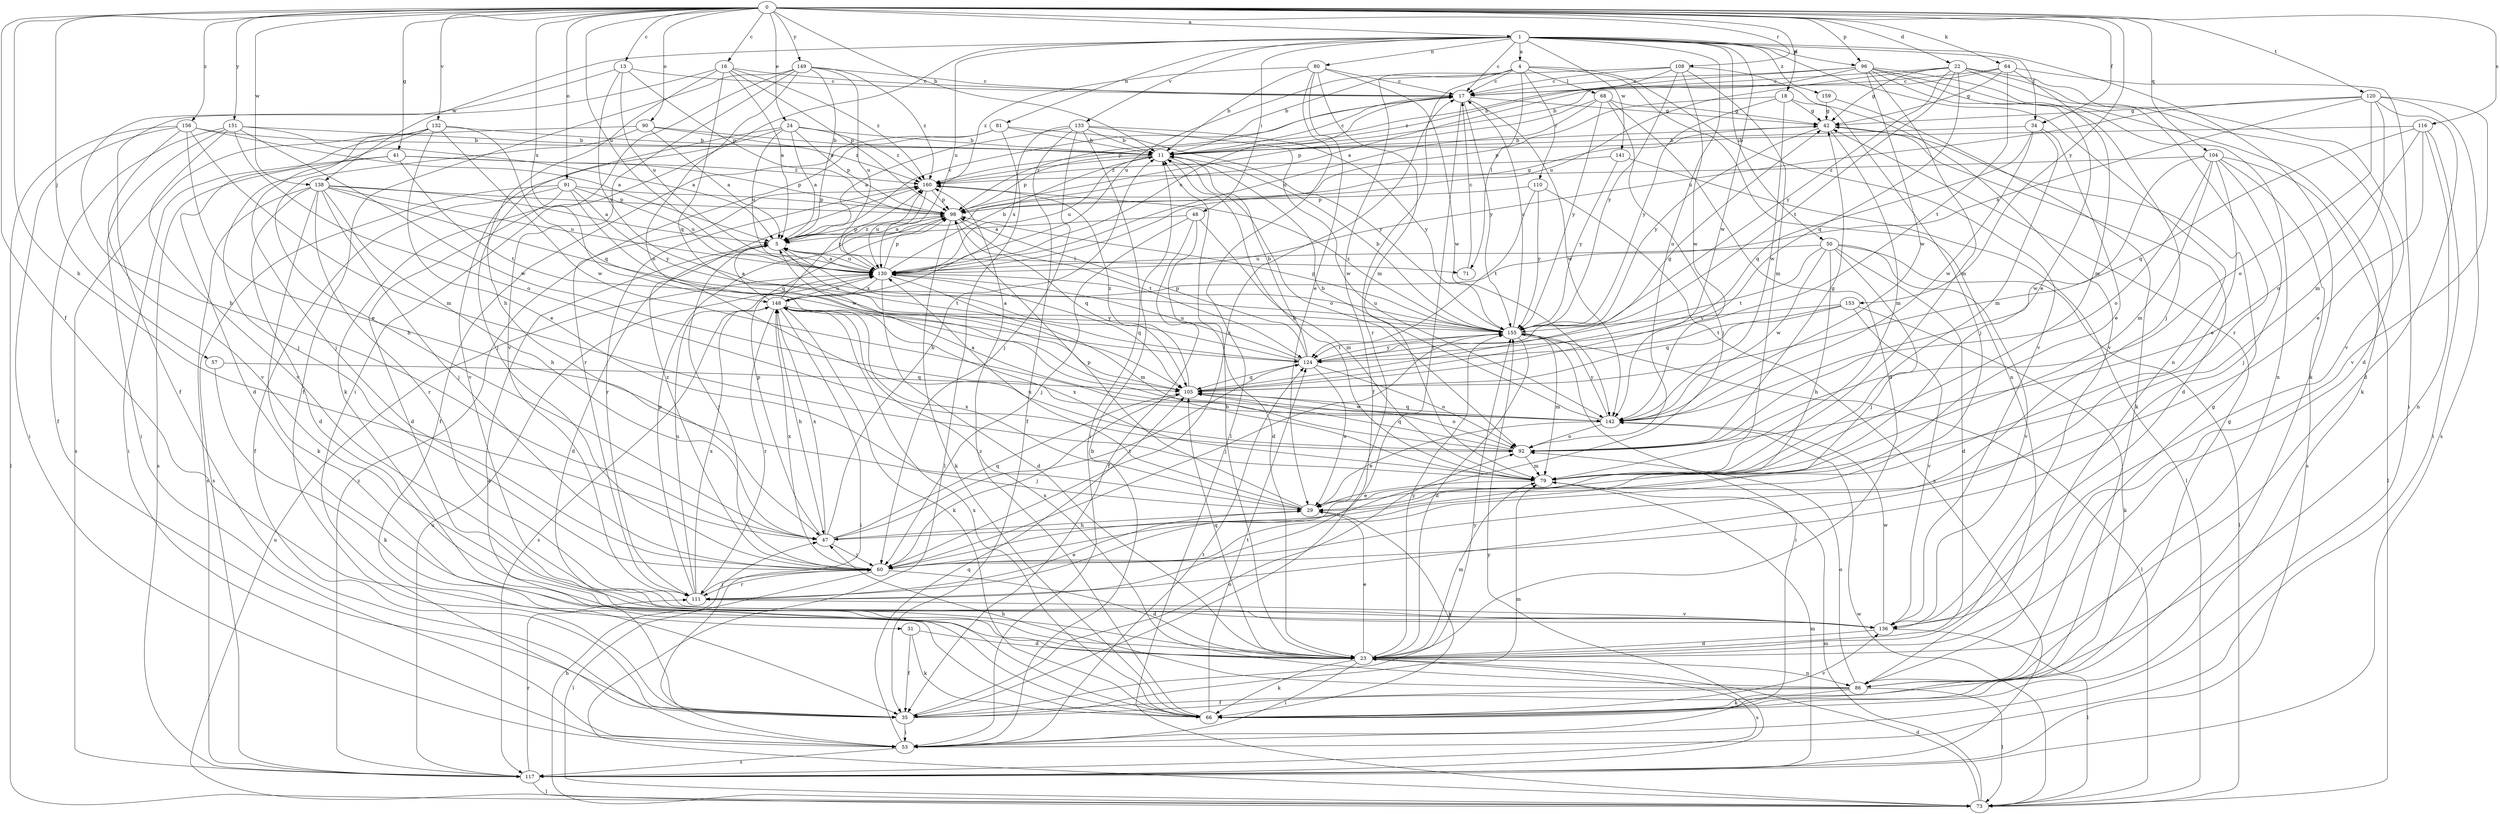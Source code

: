 strict digraph  {
0;
1;
4;
5;
11;
13;
16;
17;
18;
22;
23;
24;
29;
31;
34;
35;
41;
42;
47;
48;
50;
53;
57;
60;
64;
66;
68;
71;
73;
79;
80;
81;
86;
90;
91;
92;
96;
98;
104;
105;
108;
110;
111;
116;
117;
120;
124;
130;
132;
133;
136;
138;
141;
142;
148;
149;
151;
153;
155;
156;
159;
160;
0 -> 1  [label=a];
0 -> 11  [label=b];
0 -> 13  [label=c];
0 -> 16  [label=c];
0 -> 18  [label=d];
0 -> 22  [label=d];
0 -> 24  [label=e];
0 -> 31  [label=f];
0 -> 34  [label=f];
0 -> 41  [label=g];
0 -> 47  [label=h];
0 -> 57  [label=j];
0 -> 64  [label=k];
0 -> 90  [label=o];
0 -> 91  [label=o];
0 -> 96  [label=p];
0 -> 104  [label=q];
0 -> 108  [label=r];
0 -> 116  [label=s];
0 -> 120  [label=t];
0 -> 130  [label=u];
0 -> 132  [label=v];
0 -> 138  [label=w];
0 -> 148  [label=x];
0 -> 149  [label=y];
0 -> 151  [label=y];
0 -> 153  [label=y];
0 -> 156  [label=z];
1 -> 4  [label=a];
1 -> 17  [label=c];
1 -> 34  [label=f];
1 -> 48  [label=i];
1 -> 50  [label=i];
1 -> 53  [label=i];
1 -> 66  [label=k];
1 -> 80  [label=n];
1 -> 81  [label=n];
1 -> 86  [label=n];
1 -> 92  [label=o];
1 -> 96  [label=p];
1 -> 130  [label=u];
1 -> 133  [label=v];
1 -> 138  [label=w];
1 -> 141  [label=w];
1 -> 142  [label=w];
1 -> 159  [label=z];
4 -> 17  [label=c];
4 -> 35  [label=f];
4 -> 68  [label=l];
4 -> 71  [label=l];
4 -> 86  [label=n];
4 -> 110  [label=r];
4 -> 111  [label=r];
4 -> 130  [label=u];
4 -> 136  [label=v];
5 -> 17  [label=c];
5 -> 23  [label=d];
5 -> 60  [label=j];
5 -> 71  [label=l];
5 -> 98  [label=p];
5 -> 124  [label=t];
5 -> 130  [label=u];
11 -> 17  [label=c];
11 -> 92  [label=o];
11 -> 98  [label=p];
11 -> 130  [label=u];
11 -> 160  [label=z];
13 -> 17  [label=c];
13 -> 47  [label=h];
13 -> 98  [label=p];
13 -> 130  [label=u];
13 -> 155  [label=y];
16 -> 5  [label=a];
16 -> 17  [label=c];
16 -> 35  [label=f];
16 -> 47  [label=h];
16 -> 98  [label=p];
16 -> 105  [label=q];
16 -> 160  [label=z];
17 -> 42  [label=g];
17 -> 98  [label=p];
17 -> 111  [label=r];
17 -> 130  [label=u];
17 -> 142  [label=w];
17 -> 155  [label=y];
18 -> 42  [label=g];
18 -> 60  [label=j];
18 -> 98  [label=p];
18 -> 142  [label=w];
18 -> 155  [label=y];
22 -> 17  [label=c];
22 -> 23  [label=d];
22 -> 42  [label=g];
22 -> 105  [label=q];
22 -> 111  [label=r];
22 -> 124  [label=t];
22 -> 130  [label=u];
22 -> 136  [label=v];
22 -> 155  [label=y];
23 -> 11  [label=b];
23 -> 29  [label=e];
23 -> 53  [label=i];
23 -> 66  [label=k];
23 -> 79  [label=m];
23 -> 86  [label=n];
23 -> 105  [label=q];
23 -> 117  [label=s];
23 -> 155  [label=y];
24 -> 5  [label=a];
24 -> 11  [label=b];
24 -> 60  [label=j];
24 -> 98  [label=p];
24 -> 130  [label=u];
24 -> 136  [label=v];
24 -> 160  [label=z];
29 -> 47  [label=h];
29 -> 66  [label=k];
29 -> 98  [label=p];
29 -> 130  [label=u];
29 -> 148  [label=x];
31 -> 23  [label=d];
31 -> 35  [label=f];
31 -> 66  [label=k];
34 -> 11  [label=b];
34 -> 29  [label=e];
34 -> 79  [label=m];
34 -> 105  [label=q];
34 -> 142  [label=w];
35 -> 5  [label=a];
35 -> 42  [label=g];
35 -> 53  [label=i];
35 -> 79  [label=m];
35 -> 92  [label=o];
35 -> 155  [label=y];
41 -> 53  [label=i];
41 -> 98  [label=p];
41 -> 117  [label=s];
41 -> 124  [label=t];
41 -> 160  [label=z];
42 -> 11  [label=b];
42 -> 23  [label=d];
42 -> 79  [label=m];
42 -> 155  [label=y];
47 -> 11  [label=b];
47 -> 60  [label=j];
47 -> 98  [label=p];
47 -> 105  [label=q];
47 -> 124  [label=t];
47 -> 148  [label=x];
48 -> 5  [label=a];
48 -> 23  [label=d];
48 -> 35  [label=f];
48 -> 60  [label=j];
48 -> 79  [label=m];
50 -> 23  [label=d];
50 -> 47  [label=h];
50 -> 60  [label=j];
50 -> 73  [label=l];
50 -> 124  [label=t];
50 -> 130  [label=u];
50 -> 136  [label=v];
50 -> 142  [label=w];
53 -> 11  [label=b];
53 -> 105  [label=q];
53 -> 117  [label=s];
53 -> 124  [label=t];
57 -> 66  [label=k];
57 -> 105  [label=q];
60 -> 17  [label=c];
60 -> 23  [label=d];
60 -> 73  [label=l];
60 -> 111  [label=r];
60 -> 148  [label=x];
60 -> 160  [label=z];
64 -> 11  [label=b];
64 -> 17  [label=c];
64 -> 42  [label=g];
64 -> 53  [label=i];
64 -> 79  [label=m];
64 -> 124  [label=t];
66 -> 124  [label=t];
66 -> 136  [label=v];
66 -> 148  [label=x];
66 -> 160  [label=z];
68 -> 23  [label=d];
68 -> 42  [label=g];
68 -> 60  [label=j];
68 -> 98  [label=p];
68 -> 130  [label=u];
68 -> 155  [label=y];
71 -> 17  [label=c];
73 -> 23  [label=d];
73 -> 47  [label=h];
73 -> 79  [label=m];
73 -> 130  [label=u];
73 -> 142  [label=w];
79 -> 11  [label=b];
79 -> 29  [label=e];
79 -> 148  [label=x];
80 -> 11  [label=b];
80 -> 17  [label=c];
80 -> 29  [label=e];
80 -> 73  [label=l];
80 -> 79  [label=m];
80 -> 142  [label=w];
80 -> 160  [label=z];
81 -> 11  [label=b];
81 -> 35  [label=f];
81 -> 73  [label=l];
81 -> 111  [label=r];
81 -> 155  [label=y];
86 -> 35  [label=f];
86 -> 42  [label=g];
86 -> 47  [label=h];
86 -> 66  [label=k];
86 -> 73  [label=l];
86 -> 92  [label=o];
86 -> 148  [label=x];
90 -> 5  [label=a];
90 -> 11  [label=b];
90 -> 47  [label=h];
90 -> 60  [label=j];
90 -> 160  [label=z];
91 -> 23  [label=d];
91 -> 35  [label=f];
91 -> 98  [label=p];
91 -> 117  [label=s];
91 -> 130  [label=u];
91 -> 142  [label=w];
91 -> 155  [label=y];
92 -> 5  [label=a];
92 -> 42  [label=g];
92 -> 79  [label=m];
92 -> 105  [label=q];
96 -> 11  [label=b];
96 -> 17  [label=c];
96 -> 29  [label=e];
96 -> 60  [label=j];
96 -> 66  [label=k];
96 -> 79  [label=m];
96 -> 86  [label=n];
96 -> 142  [label=w];
96 -> 160  [label=z];
98 -> 5  [label=a];
98 -> 42  [label=g];
98 -> 66  [label=k];
98 -> 105  [label=q];
98 -> 124  [label=t];
104 -> 29  [label=e];
104 -> 60  [label=j];
104 -> 73  [label=l];
104 -> 79  [label=m];
104 -> 92  [label=o];
104 -> 117  [label=s];
104 -> 142  [label=w];
104 -> 160  [label=z];
105 -> 42  [label=g];
105 -> 60  [label=j];
105 -> 92  [label=o];
105 -> 142  [label=w];
105 -> 160  [label=z];
108 -> 5  [label=a];
108 -> 11  [label=b];
108 -> 17  [label=c];
108 -> 79  [label=m];
108 -> 136  [label=v];
108 -> 142  [label=w];
108 -> 155  [label=y];
110 -> 98  [label=p];
110 -> 117  [label=s];
110 -> 124  [label=t];
110 -> 155  [label=y];
111 -> 29  [label=e];
111 -> 60  [label=j];
111 -> 98  [label=p];
111 -> 130  [label=u];
111 -> 136  [label=v];
111 -> 148  [label=x];
116 -> 11  [label=b];
116 -> 29  [label=e];
116 -> 53  [label=i];
116 -> 86  [label=n];
116 -> 92  [label=o];
116 -> 105  [label=q];
117 -> 73  [label=l];
117 -> 79  [label=m];
117 -> 111  [label=r];
117 -> 130  [label=u];
117 -> 155  [label=y];
117 -> 160  [label=z];
120 -> 23  [label=d];
120 -> 42  [label=g];
120 -> 79  [label=m];
120 -> 92  [label=o];
120 -> 117  [label=s];
120 -> 130  [label=u];
120 -> 136  [label=v];
120 -> 148  [label=x];
124 -> 5  [label=a];
124 -> 11  [label=b];
124 -> 29  [label=e];
124 -> 92  [label=o];
124 -> 98  [label=p];
124 -> 105  [label=q];
124 -> 130  [label=u];
124 -> 155  [label=y];
130 -> 5  [label=a];
130 -> 11  [label=b];
130 -> 23  [label=d];
130 -> 79  [label=m];
130 -> 98  [label=p];
130 -> 105  [label=q];
130 -> 148  [label=x];
130 -> 160  [label=z];
132 -> 11  [label=b];
132 -> 23  [label=d];
132 -> 29  [label=e];
132 -> 60  [label=j];
132 -> 105  [label=q];
132 -> 117  [label=s];
132 -> 142  [label=w];
133 -> 5  [label=a];
133 -> 11  [label=b];
133 -> 35  [label=f];
133 -> 53  [label=i];
133 -> 60  [label=j];
133 -> 142  [label=w];
133 -> 148  [label=x];
133 -> 155  [label=y];
136 -> 23  [label=d];
136 -> 73  [label=l];
136 -> 142  [label=w];
138 -> 5  [label=a];
138 -> 23  [label=d];
138 -> 47  [label=h];
138 -> 60  [label=j];
138 -> 66  [label=k];
138 -> 98  [label=p];
138 -> 105  [label=q];
138 -> 111  [label=r];
138 -> 117  [label=s];
138 -> 130  [label=u];
141 -> 73  [label=l];
141 -> 155  [label=y];
141 -> 160  [label=z];
142 -> 11  [label=b];
142 -> 29  [label=e];
142 -> 92  [label=o];
142 -> 105  [label=q];
142 -> 155  [label=y];
148 -> 5  [label=a];
148 -> 47  [label=h];
148 -> 53  [label=i];
148 -> 66  [label=k];
148 -> 111  [label=r];
148 -> 117  [label=s];
148 -> 130  [label=u];
148 -> 155  [label=y];
148 -> 160  [label=z];
149 -> 5  [label=a];
149 -> 17  [label=c];
149 -> 35  [label=f];
149 -> 66  [label=k];
149 -> 92  [label=o];
149 -> 130  [label=u];
149 -> 136  [label=v];
149 -> 160  [label=z];
151 -> 5  [label=a];
151 -> 11  [label=b];
151 -> 35  [label=f];
151 -> 53  [label=i];
151 -> 92  [label=o];
151 -> 136  [label=v];
151 -> 142  [label=w];
153 -> 66  [label=k];
153 -> 105  [label=q];
153 -> 124  [label=t];
153 -> 136  [label=v];
153 -> 155  [label=y];
155 -> 11  [label=b];
155 -> 17  [label=c];
155 -> 23  [label=d];
155 -> 53  [label=i];
155 -> 60  [label=j];
155 -> 73  [label=l];
155 -> 79  [label=m];
155 -> 98  [label=p];
155 -> 124  [label=t];
155 -> 130  [label=u];
155 -> 160  [label=z];
156 -> 5  [label=a];
156 -> 11  [label=b];
156 -> 29  [label=e];
156 -> 53  [label=i];
156 -> 73  [label=l];
156 -> 79  [label=m];
156 -> 136  [label=v];
159 -> 42  [label=g];
159 -> 66  [label=k];
160 -> 98  [label=p];
160 -> 111  [label=r];
160 -> 130  [label=u];
}
